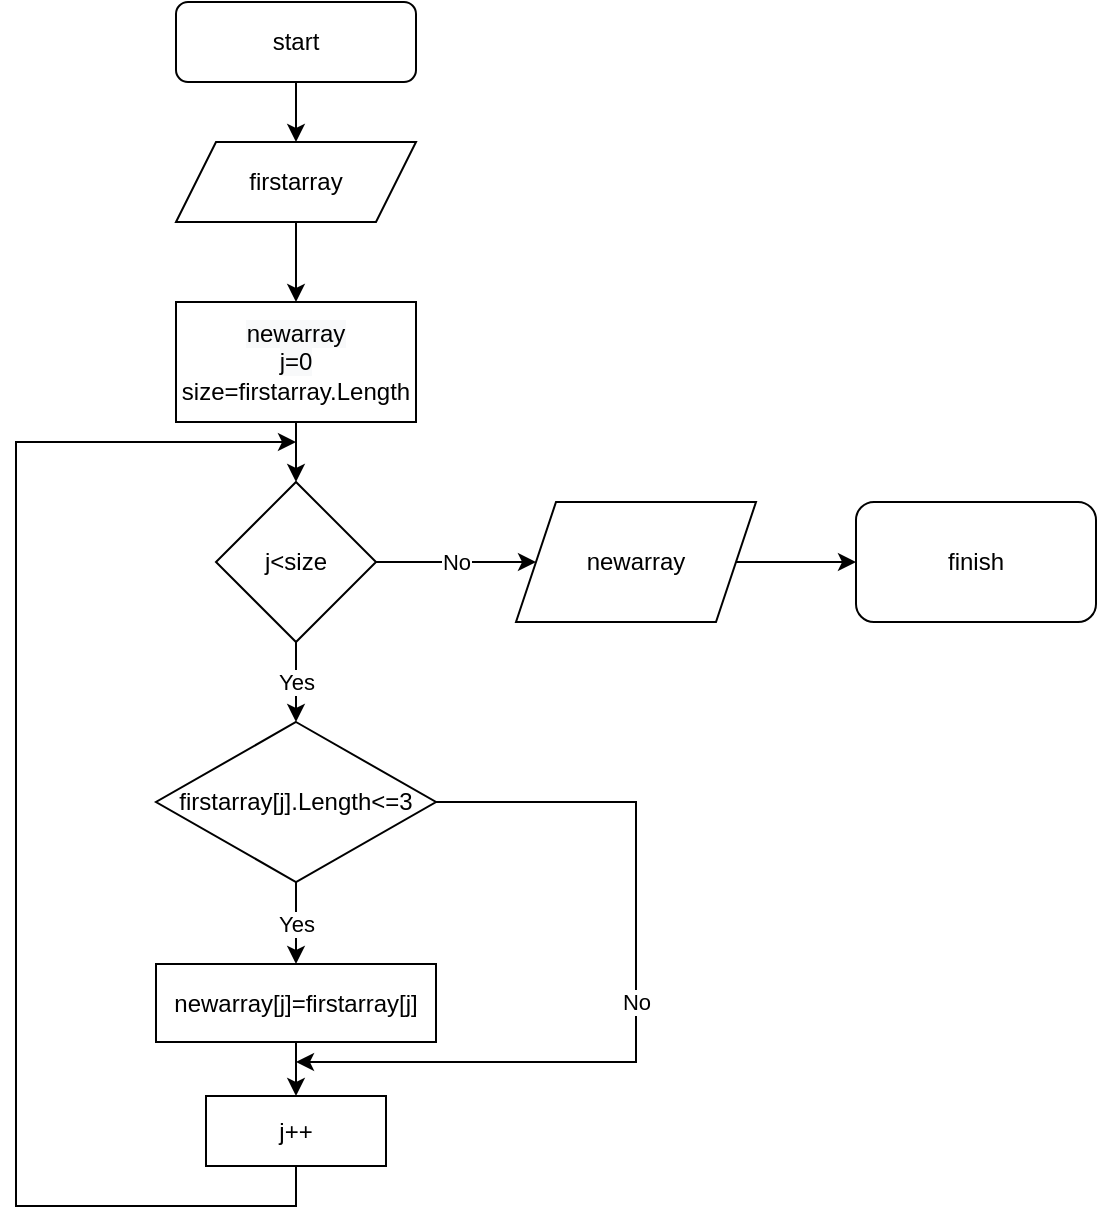 <mxfile version="20.5.1" type="device"><diagram id="0LP_rkHk6mNMXKtTa7BK" name="Страница 1"><mxGraphModel dx="1038" dy="579" grid="1" gridSize="10" guides="1" tooltips="1" connect="1" arrows="1" fold="1" page="1" pageScale="1" pageWidth="827" pageHeight="1169" math="0" shadow="0"><root><mxCell id="0"/><mxCell id="1" parent="0"/><mxCell id="SySo5wYCbrCbqID0tPx--17" style="edgeStyle=orthogonalEdgeStyle;rounded=0;orthogonalLoop=1;jettySize=auto;html=1;exitX=0.5;exitY=1;exitDx=0;exitDy=0;" edge="1" parent="1" source="SySo5wYCbrCbqID0tPx--1"><mxGeometry relative="1" as="geometry"><mxPoint x="380" y="90" as="targetPoint"/></mxGeometry></mxCell><mxCell id="SySo5wYCbrCbqID0tPx--1" value="start" style="rounded=1;whiteSpace=wrap;html=1;" vertex="1" parent="1"><mxGeometry x="320" y="20" width="120" height="40" as="geometry"/></mxCell><mxCell id="SySo5wYCbrCbqID0tPx--16" style="edgeStyle=orthogonalEdgeStyle;rounded=0;orthogonalLoop=1;jettySize=auto;html=1;exitX=0.5;exitY=1;exitDx=0;exitDy=0;entryX=0.5;entryY=0;entryDx=0;entryDy=0;" edge="1" parent="1" source="SySo5wYCbrCbqID0tPx--2" target="SySo5wYCbrCbqID0tPx--8"><mxGeometry relative="1" as="geometry"/></mxCell><mxCell id="SySo5wYCbrCbqID0tPx--2" value="firstarray&lt;br&gt;" style="shape=parallelogram;perimeter=parallelogramPerimeter;whiteSpace=wrap;html=1;fixedSize=1;" vertex="1" parent="1"><mxGeometry x="320" y="90" width="120" height="40" as="geometry"/></mxCell><mxCell id="SySo5wYCbrCbqID0tPx--11" value="No" style="edgeStyle=orthogonalEdgeStyle;rounded=0;orthogonalLoop=1;jettySize=auto;html=1;exitX=1;exitY=0.5;exitDx=0;exitDy=0;entryX=0;entryY=0.5;entryDx=0;entryDy=0;" edge="1" parent="1" source="SySo5wYCbrCbqID0tPx--3" target="SySo5wYCbrCbqID0tPx--6"><mxGeometry relative="1" as="geometry"/></mxCell><mxCell id="SySo5wYCbrCbqID0tPx--12" value="Yes" style="edgeStyle=orthogonalEdgeStyle;rounded=0;orthogonalLoop=1;jettySize=auto;html=1;exitX=0.5;exitY=1;exitDx=0;exitDy=0;entryX=0.5;entryY=0;entryDx=0;entryDy=0;" edge="1" parent="1" source="SySo5wYCbrCbqID0tPx--3" target="SySo5wYCbrCbqID0tPx--4"><mxGeometry relative="1" as="geometry"/></mxCell><mxCell id="SySo5wYCbrCbqID0tPx--3" value="j&amp;lt;size" style="rhombus;whiteSpace=wrap;html=1;" vertex="1" parent="1"><mxGeometry x="340" y="260" width="80" height="80" as="geometry"/></mxCell><mxCell id="SySo5wYCbrCbqID0tPx--21" value="Yes" style="edgeStyle=orthogonalEdgeStyle;rounded=0;orthogonalLoop=1;jettySize=auto;html=1;exitX=0.5;exitY=1;exitDx=0;exitDy=0;entryX=0.5;entryY=0;entryDx=0;entryDy=0;" edge="1" parent="1" source="SySo5wYCbrCbqID0tPx--4" target="SySo5wYCbrCbqID0tPx--23"><mxGeometry relative="1" as="geometry"><mxPoint x="380" y="500" as="targetPoint"/></mxGeometry></mxCell><mxCell id="SySo5wYCbrCbqID0tPx--29" value="No&lt;br&gt;" style="edgeStyle=orthogonalEdgeStyle;rounded=0;orthogonalLoop=1;jettySize=auto;html=1;exitX=1;exitY=0.5;exitDx=0;exitDy=0;" edge="1" parent="1" source="SySo5wYCbrCbqID0tPx--4"><mxGeometry relative="1" as="geometry"><mxPoint x="380" y="550" as="targetPoint"/><Array as="points"><mxPoint x="550" y="420"/><mxPoint x="550" y="550"/></Array></mxGeometry></mxCell><mxCell id="SySo5wYCbrCbqID0tPx--4" value="firstarray[j].Length&amp;lt;=3" style="rhombus;whiteSpace=wrap;html=1;" vertex="1" parent="1"><mxGeometry x="310" y="380" width="140" height="80" as="geometry"/></mxCell><mxCell id="SySo5wYCbrCbqID0tPx--19" style="edgeStyle=orthogonalEdgeStyle;rounded=0;orthogonalLoop=1;jettySize=auto;html=1;exitX=1;exitY=0.5;exitDx=0;exitDy=0;" edge="1" parent="1" source="SySo5wYCbrCbqID0tPx--6" target="SySo5wYCbrCbqID0tPx--7"><mxGeometry relative="1" as="geometry"/></mxCell><mxCell id="SySo5wYCbrCbqID0tPx--6" value="newarray" style="shape=parallelogram;perimeter=parallelogramPerimeter;whiteSpace=wrap;html=1;fixedSize=1;" vertex="1" parent="1"><mxGeometry x="490" y="270" width="120" height="60" as="geometry"/></mxCell><mxCell id="SySo5wYCbrCbqID0tPx--7" value="finish" style="rounded=1;whiteSpace=wrap;html=1;" vertex="1" parent="1"><mxGeometry x="660" y="270" width="120" height="60" as="geometry"/></mxCell><mxCell id="SySo5wYCbrCbqID0tPx--18" style="edgeStyle=orthogonalEdgeStyle;rounded=0;orthogonalLoop=1;jettySize=auto;html=1;exitX=0.5;exitY=1;exitDx=0;exitDy=0;entryX=0.5;entryY=0;entryDx=0;entryDy=0;" edge="1" parent="1" source="SySo5wYCbrCbqID0tPx--8" target="SySo5wYCbrCbqID0tPx--3"><mxGeometry relative="1" as="geometry"/></mxCell><mxCell id="SySo5wYCbrCbqID0tPx--8" value="&lt;span style=&quot;color: rgb(0, 0, 0); font-family: Helvetica; font-size: 12px; font-style: normal; font-variant-ligatures: normal; font-variant-caps: normal; font-weight: 400; letter-spacing: normal; orphans: 2; text-align: center; text-indent: 0px; text-transform: none; widows: 2; word-spacing: 0px; -webkit-text-stroke-width: 0px; background-color: rgb(248, 249, 250); text-decoration-thickness: initial; text-decoration-style: initial; text-decoration-color: initial; float: none; display: inline !important;&quot;&gt;newarray&lt;/span&gt;&lt;br style=&quot;color: rgb(0, 0, 0); font-family: Helvetica; font-size: 12px; font-style: normal; font-variant-ligatures: normal; font-variant-caps: normal; font-weight: 400; letter-spacing: normal; orphans: 2; text-align: center; text-indent: 0px; text-transform: none; widows: 2; word-spacing: 0px; -webkit-text-stroke-width: 0px; background-color: rgb(248, 249, 250); text-decoration-thickness: initial; text-decoration-style: initial; text-decoration-color: initial;&quot;&gt;&lt;span style=&quot;color: rgb(0, 0, 0); font-family: Helvetica; font-size: 12px; font-style: normal; font-variant-ligatures: normal; font-variant-caps: normal; font-weight: 400; letter-spacing: normal; orphans: 2; text-align: center; text-indent: 0px; text-transform: none; widows: 2; word-spacing: 0px; -webkit-text-stroke-width: 0px; background-color: rgb(248, 249, 250); text-decoration-thickness: initial; text-decoration-style: initial; text-decoration-color: initial; float: none; display: inline !important;&quot;&gt;j=0&lt;br&gt;&lt;/span&gt;size=firstarray.Length" style="rounded=0;whiteSpace=wrap;html=1;" vertex="1" parent="1"><mxGeometry x="320" y="170" width="120" height="60" as="geometry"/></mxCell><mxCell id="SySo5wYCbrCbqID0tPx--28" style="edgeStyle=orthogonalEdgeStyle;rounded=0;orthogonalLoop=1;jettySize=auto;html=1;exitX=0.5;exitY=1;exitDx=0;exitDy=0;entryX=0.5;entryY=0;entryDx=0;entryDy=0;" edge="1" parent="1" source="SySo5wYCbrCbqID0tPx--23" target="SySo5wYCbrCbqID0tPx--26"><mxGeometry relative="1" as="geometry"/></mxCell><mxCell id="SySo5wYCbrCbqID0tPx--23" value="newarray[j]=firstarray[j]" style="rounded=0;whiteSpace=wrap;html=1;" vertex="1" parent="1"><mxGeometry x="310" y="501" width="140" height="39" as="geometry"/></mxCell><mxCell id="SySo5wYCbrCbqID0tPx--30" style="edgeStyle=orthogonalEdgeStyle;rounded=0;orthogonalLoop=1;jettySize=auto;html=1;exitX=0.5;exitY=1;exitDx=0;exitDy=0;" edge="1" parent="1" source="SySo5wYCbrCbqID0tPx--26"><mxGeometry relative="1" as="geometry"><mxPoint x="380" y="240" as="targetPoint"/><Array as="points"><mxPoint x="380" y="622"/><mxPoint x="240" y="622"/><mxPoint x="240" y="240"/></Array></mxGeometry></mxCell><mxCell id="SySo5wYCbrCbqID0tPx--26" value="j++" style="rounded=0;whiteSpace=wrap;html=1;" vertex="1" parent="1"><mxGeometry x="335" y="567" width="90" height="35" as="geometry"/></mxCell></root></mxGraphModel></diagram></mxfile>
